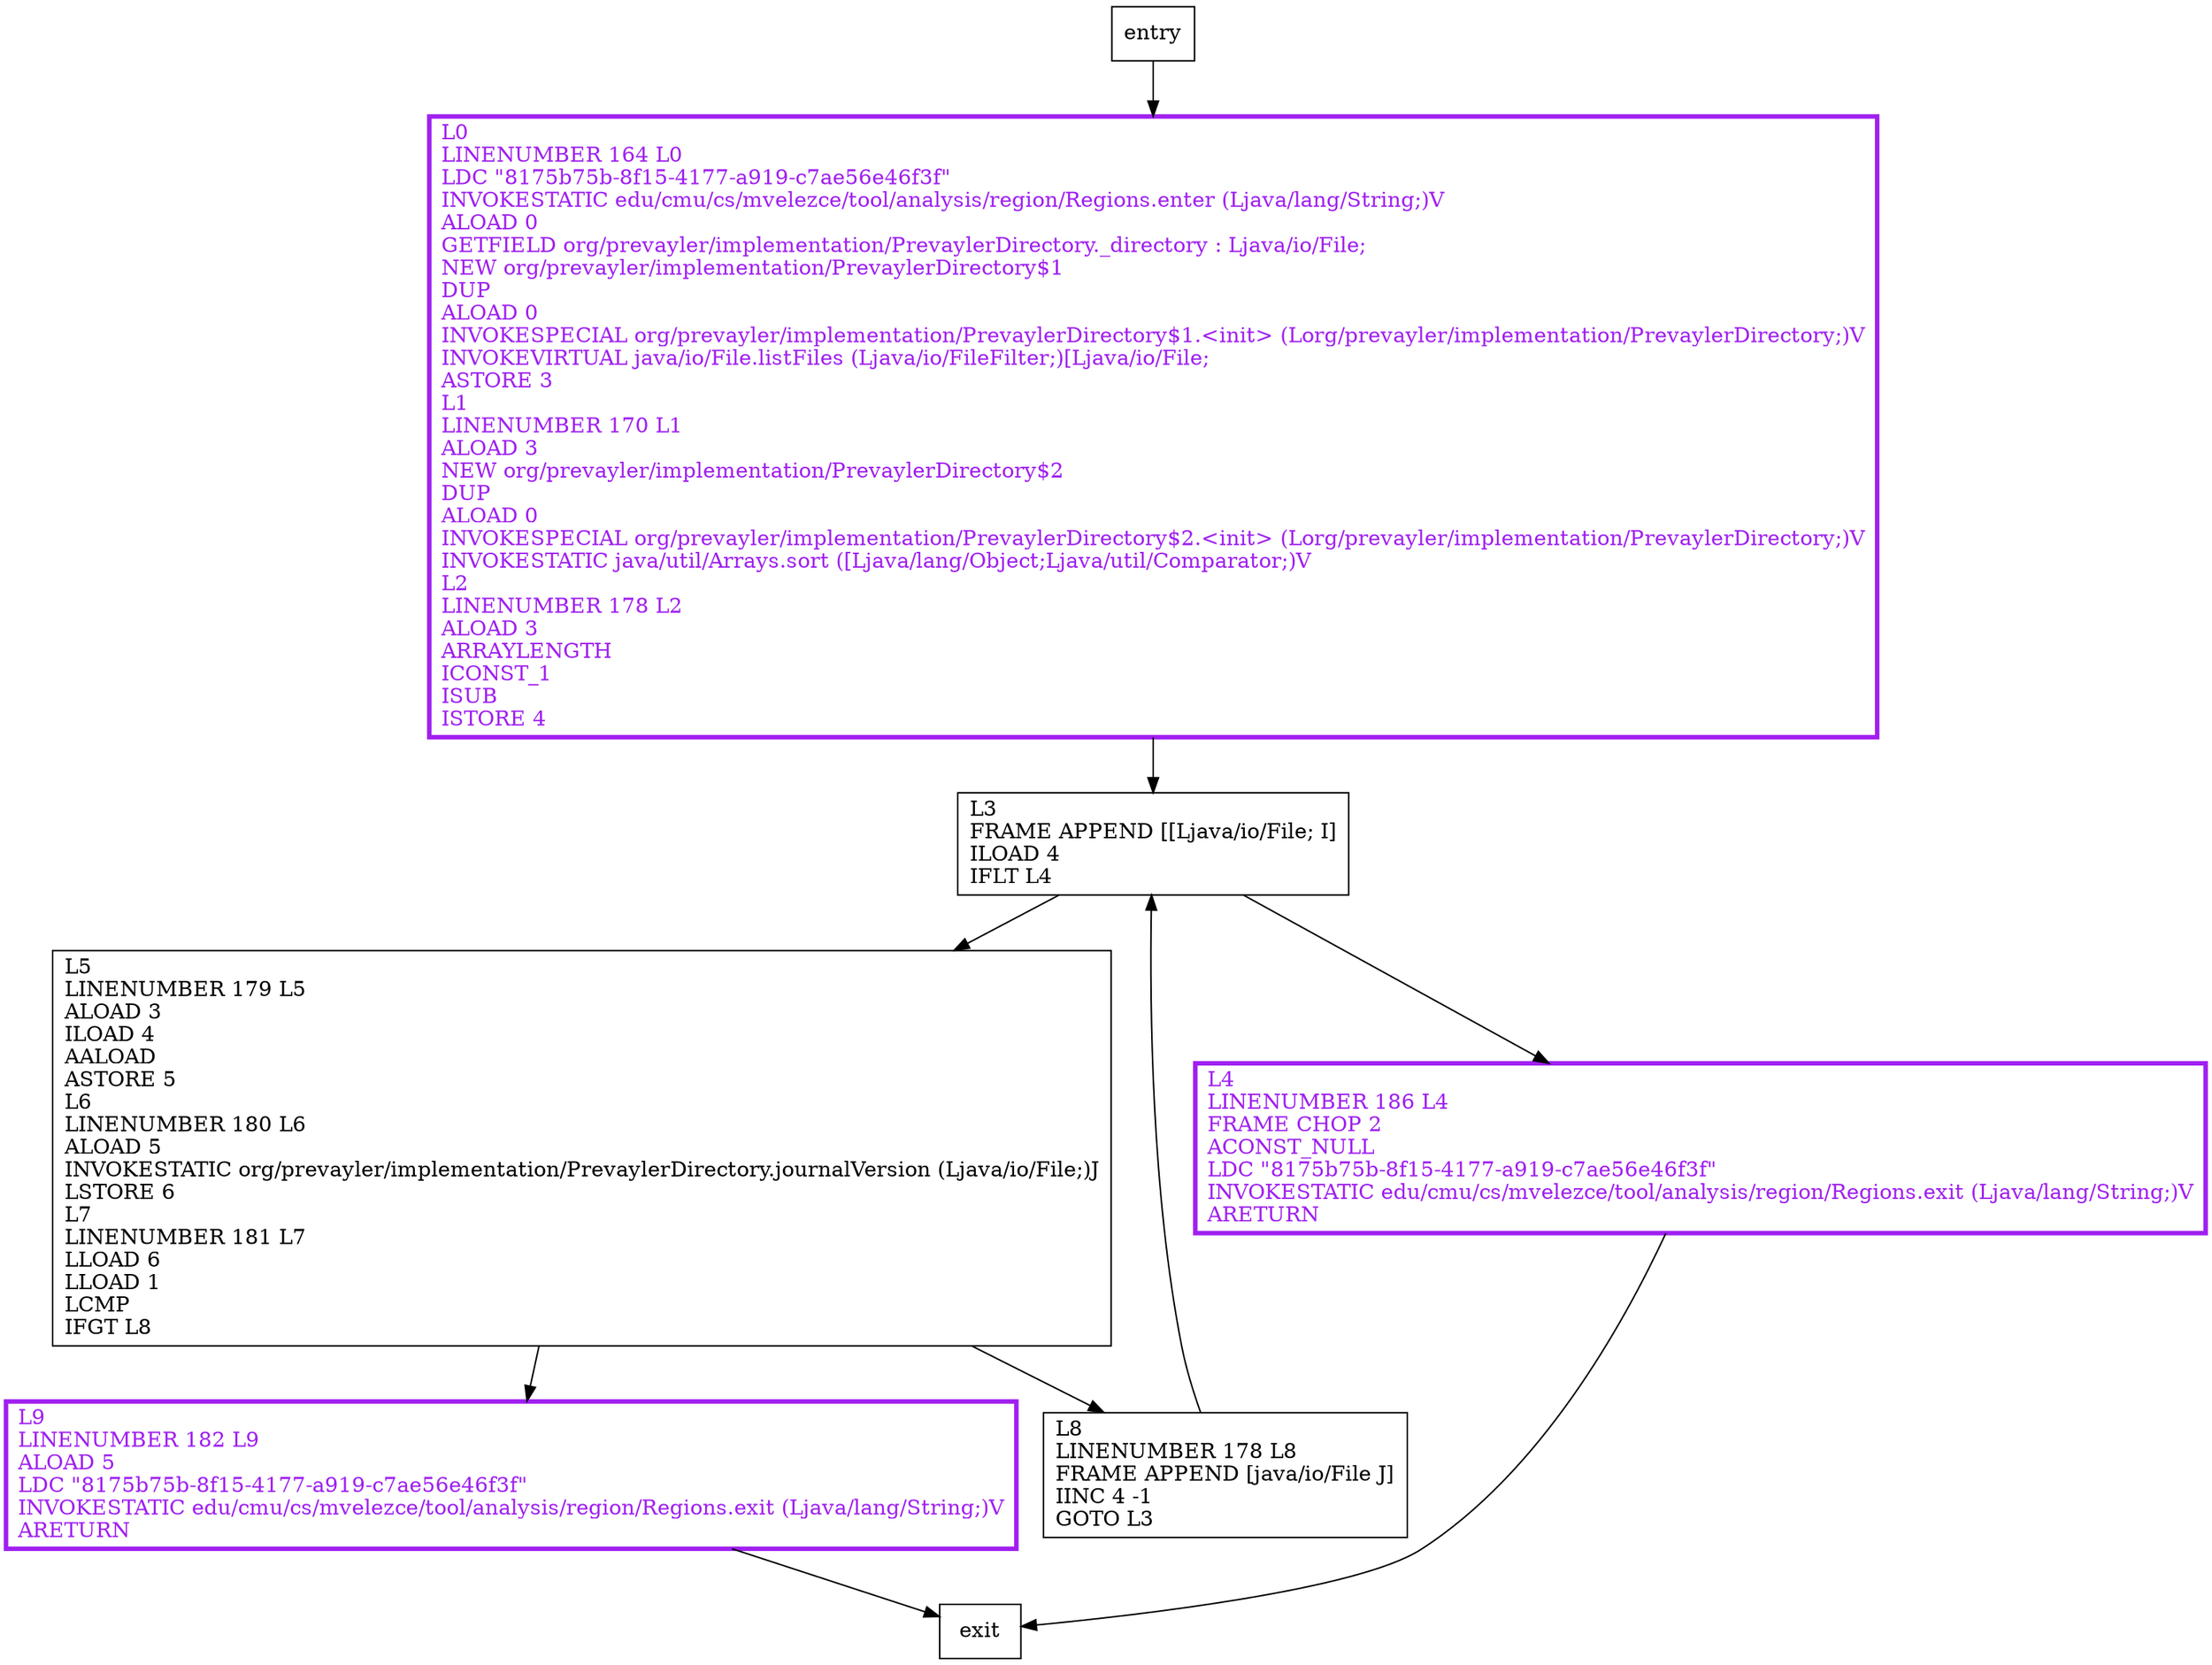 digraph findInitialJournalFile {
node [shape=record];
871183529 [label="L9\lLINENUMBER 182 L9\lALOAD 5\lLDC \"8175b75b-8f15-4177-a919-c7ae56e46f3f\"\lINVOKESTATIC edu/cmu/cs/mvelezce/tool/analysis/region/Regions.exit (Ljava/lang/String;)V\lARETURN\l"];
796694193 [label="L3\lFRAME APPEND [[Ljava/io/File; I]\lILOAD 4\lIFLT L4\l"];
146972277 [label="L8\lLINENUMBER 178 L8\lFRAME APPEND [java/io/File J]\lIINC 4 -1\lGOTO L3\l"];
2029572460 [label="L5\lLINENUMBER 179 L5\lALOAD 3\lILOAD 4\lAALOAD\lASTORE 5\lL6\lLINENUMBER 180 L6\lALOAD 5\lINVOKESTATIC org/prevayler/implementation/PrevaylerDirectory.journalVersion (Ljava/io/File;)J\lLSTORE 6\lL7\lLINENUMBER 181 L7\lLLOAD 6\lLLOAD 1\lLCMP\lIFGT L8\l"];
575134044 [label="L4\lLINENUMBER 186 L4\lFRAME CHOP 2\lACONST_NULL\lLDC \"8175b75b-8f15-4177-a919-c7ae56e46f3f\"\lINVOKESTATIC edu/cmu/cs/mvelezce/tool/analysis/region/Regions.exit (Ljava/lang/String;)V\lARETURN\l"];
1152382827 [label="L0\lLINENUMBER 164 L0\lLDC \"8175b75b-8f15-4177-a919-c7ae56e46f3f\"\lINVOKESTATIC edu/cmu/cs/mvelezce/tool/analysis/region/Regions.enter (Ljava/lang/String;)V\lALOAD 0\lGETFIELD org/prevayler/implementation/PrevaylerDirectory._directory : Ljava/io/File;\lNEW org/prevayler/implementation/PrevaylerDirectory$1\lDUP\lALOAD 0\lINVOKESPECIAL org/prevayler/implementation/PrevaylerDirectory$1.\<init\> (Lorg/prevayler/implementation/PrevaylerDirectory;)V\lINVOKEVIRTUAL java/io/File.listFiles (Ljava/io/FileFilter;)[Ljava/io/File;\lASTORE 3\lL1\lLINENUMBER 170 L1\lALOAD 3\lNEW org/prevayler/implementation/PrevaylerDirectory$2\lDUP\lALOAD 0\lINVOKESPECIAL org/prevayler/implementation/PrevaylerDirectory$2.\<init\> (Lorg/prevayler/implementation/PrevaylerDirectory;)V\lINVOKESTATIC java/util/Arrays.sort ([Ljava/lang/Object;Ljava/util/Comparator;)V\lL2\lLINENUMBER 178 L2\lALOAD 3\lARRAYLENGTH\lICONST_1\lISUB\lISTORE 4\l"];
entry;
exit;
entry -> 1152382827;
871183529 -> exit;
796694193 -> 2029572460;
796694193 -> 575134044;
146972277 -> 796694193;
2029572460 -> 871183529;
2029572460 -> 146972277;
575134044 -> exit;
1152382827 -> 796694193;
871183529[fontcolor="purple", penwidth=3, color="purple"];
575134044[fontcolor="purple", penwidth=3, color="purple"];
1152382827[fontcolor="purple", penwidth=3, color="purple"];
}
